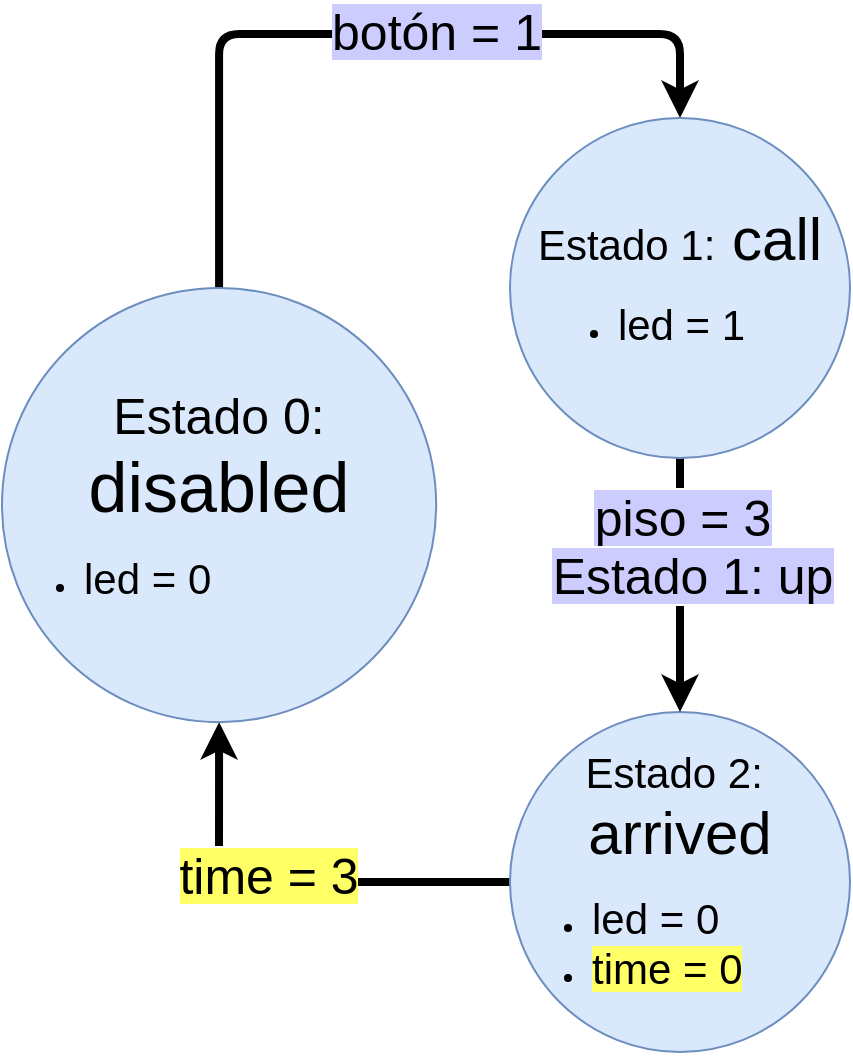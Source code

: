 <mxfile version="21.7.5" type="device">
  <diagram name="Página-1" id="UOuzWutej9CkiirfJg8X">
    <mxGraphModel dx="1035" dy="626" grid="0" gridSize="10" guides="1" tooltips="1" connect="1" arrows="1" fold="1" page="1" pageScale="1" pageWidth="1169" pageHeight="826" background="#FFFFFF" math="0" shadow="0">
      <root>
        <mxCell id="0" />
        <mxCell id="1" parent="0" />
        <mxCell id="-rgj0_NGWDCmzi-kIfTF-1" style="edgeStyle=elbowEdgeStyle;orthogonalLoop=1;jettySize=auto;html=1;exitX=0.5;exitY=1;exitDx=0;exitDy=0;strokeWidth=4;strokeColor=#000000;entryX=0.5;entryY=1;entryDx=0;entryDy=0;rounded=1;endSize=6;elbow=vertical;" parent="1" source="2LraSfVMXyIJ4m1ZJqNp-1" target="Y2K1yCl0AEh5lw_NVoEX-5" edge="1">
          <mxGeometry relative="1" as="geometry">
            <mxPoint x="158.54" y="222" as="sourcePoint" />
            <mxPoint x="465" y="142" as="targetPoint" />
            <Array as="points">
              <mxPoint x="330" y="102" />
            </Array>
          </mxGeometry>
        </mxCell>
        <mxCell id="-rgj0_NGWDCmzi-kIfTF-3" value="&lt;font color=&quot;#000000&quot; style=&quot;font-size: 25px; background-color: rgb(204, 204, 255);&quot;&gt;botón = 1&lt;/font&gt;" style="edgeLabel;html=1;align=center;verticalAlign=middle;resizable=0;points=[];fontSize=11;fontFamily=Helvetica;fontColor=default;" parent="-rgj0_NGWDCmzi-kIfTF-1" vertex="1" connectable="0">
          <mxGeometry x="-0.012" y="-20" relative="1" as="geometry">
            <mxPoint x="38" y="-22" as="offset" />
          </mxGeometry>
        </mxCell>
        <mxCell id="2LraSfVMXyIJ4m1ZJqNp-1" value="&lt;font style=&quot;&quot; color=&quot;#000000&quot;&gt;&lt;font style=&quot;font-size: 25px;&quot;&gt;Estado 0: &lt;/font&gt;&lt;font style=&quot;&quot;&gt;&lt;span style=&quot;font-size: 35px;&quot;&gt;disabled&lt;/span&gt;&lt;br&gt;&lt;ul style=&quot;&quot;&gt;&lt;li style=&quot;text-align: left;&quot;&gt;&lt;font style=&quot;font-size: 21px;&quot; color=&quot;#000000&quot;&gt;led = 0&lt;/font&gt;&lt;/li&gt;&lt;/ul&gt;&lt;/font&gt;&lt;/font&gt;" style="ellipse;whiteSpace=wrap;html=1;aspect=fixed;direction=west;fillColor=#dae8fc;strokeColor=#6c8ebf;align=center;" parent="1" vertex="1">
          <mxGeometry x="164" y="229" width="217.08" height="217.08" as="geometry" />
        </mxCell>
        <mxCell id="-rgj0_NGWDCmzi-kIfTF-10" style="edgeStyle=orthogonalEdgeStyle;shape=connector;curved=1;rounded=1;orthogonalLoop=1;jettySize=auto;html=1;exitX=0;exitY=1;exitDx=0;exitDy=0;entryX=0.5;entryY=1;entryDx=0;entryDy=0;labelBackgroundColor=default;strokeColor=#000000;strokeWidth=4;fontFamily=Helvetica;fontSize=11;fontColor=default;endArrow=classic;" parent="1" target="-rgj0_NGWDCmzi-kIfTF-6" edge="1">
          <mxGeometry relative="1" as="geometry">
            <Array as="points">
              <mxPoint x="827" y="102" />
              <mxPoint x="827" y="44" />
              <mxPoint x="971" y="44" />
              <mxPoint x="971" y="124" />
            </Array>
            <mxPoint x="523.104" y="101.896" as="sourcePoint" />
          </mxGeometry>
        </mxCell>
        <mxCell id="Y2K1yCl0AEh5lw_NVoEX-8" style="edgeStyle=orthogonalEdgeStyle;rounded=1;orthogonalLoop=1;jettySize=auto;html=1;exitX=1;exitY=0.5;exitDx=0;exitDy=0;entryX=0.5;entryY=0;entryDx=0;entryDy=0;strokeColor=#000000;strokeWidth=4;endSize=6;" edge="1" parent="1" source="2LraSfVMXyIJ4m1ZJqNp-7" target="2LraSfVMXyIJ4m1ZJqNp-1">
          <mxGeometry relative="1" as="geometry">
            <Array as="points">
              <mxPoint x="273" y="526" />
            </Array>
          </mxGeometry>
        </mxCell>
        <mxCell id="2LraSfVMXyIJ4m1ZJqNp-7" value="&lt;font color=&quot;#000000&quot;&gt;&lt;font style=&quot;font-size: 21px;&quot;&gt;Estado 2:&amp;nbsp; &lt;/font&gt;&lt;span style=&quot;font-size: 30px;&quot;&gt;arrived&lt;/span&gt;&lt;br&gt;&lt;ul style=&quot;&quot;&gt;&lt;li style=&quot;text-align: left;&quot;&gt;&lt;font style=&quot;font-size: 21px;&quot; color=&quot;#000000&quot;&gt;led = 0&lt;/font&gt;&lt;/li&gt;&lt;li style=&quot;text-align: left;&quot;&gt;&lt;font style=&quot;font-size: 21px; background-color: rgb(255, 255, 102);&quot; color=&quot;#000000&quot;&gt;time = 0&lt;/font&gt;&lt;/li&gt;&lt;/ul&gt;&lt;/font&gt;" style="ellipse;whiteSpace=wrap;html=1;aspect=fixed;direction=west;fillColor=#dae8fc;strokeColor=#6c8ebf;align=center;" parent="1" vertex="1">
          <mxGeometry x="418" y="441" width="170" height="170" as="geometry" />
        </mxCell>
        <mxCell id="Y2K1yCl0AEh5lw_NVoEX-1" value="&lt;font color=&quot;#000000&quot; style=&quot;font-size: 25px; background-color: rgb(255, 255, 102);&quot;&gt;time = 3&lt;/font&gt;" style="edgeLabel;html=1;align=center;verticalAlign=middle;resizable=0;points=[];fontSize=11;fontFamily=Helvetica;fontColor=default;" vertex="1" connectable="0" parent="1">
          <mxGeometry x="296.998" y="521.995" as="geometry" />
        </mxCell>
        <mxCell id="Y2K1yCl0AEh5lw_NVoEX-6" style="edgeStyle=orthogonalEdgeStyle;rounded=1;orthogonalLoop=1;jettySize=auto;html=1;exitX=0.5;exitY=0;exitDx=0;exitDy=0;entryX=0.5;entryY=1;entryDx=0;entryDy=0;strokeColor=#000000;strokeWidth=4;endSize=6;" edge="1" parent="1" source="Y2K1yCl0AEh5lw_NVoEX-5" target="2LraSfVMXyIJ4m1ZJqNp-7">
          <mxGeometry relative="1" as="geometry" />
        </mxCell>
        <mxCell id="Y2K1yCl0AEh5lw_NVoEX-5" value="&lt;font color=&quot;#000000&quot;&gt;&lt;font style=&quot;font-size: 21px;&quot;&gt;Estado 1:&lt;/font&gt;&lt;span style=&quot;font-size: 30px;&quot;&gt; call&lt;/span&gt;&lt;br&gt;&lt;ul style=&quot;&quot;&gt;&lt;li style=&quot;text-align: left;&quot;&gt;&lt;font style=&quot;font-size: 21px;&quot; color=&quot;#000000&quot;&gt;led = 1&lt;/font&gt;&lt;/li&gt;&lt;/ul&gt;&lt;/font&gt;" style="ellipse;whiteSpace=wrap;html=1;aspect=fixed;direction=west;fillColor=#dae8fc;strokeColor=#6c8ebf;align=center;" vertex="1" parent="1">
          <mxGeometry x="418" y="144" width="170" height="170" as="geometry" />
        </mxCell>
        <mxCell id="Y2K1yCl0AEh5lw_NVoEX-7" value="&lt;font color=&quot;#000000&quot; style=&quot;font-size: 25px; background-color: rgb(204, 204, 255);&quot;&gt;piso = 3&lt;/font&gt;" style="edgeLabel;html=1;align=center;verticalAlign=middle;resizable=0;points=[];fontSize=11;fontFamily=Helvetica;fontColor=default;" vertex="1" connectable="0" parent="1">
          <mxGeometry x="369.002" y="121.0" as="geometry">
            <mxPoint x="135" y="222" as="offset" />
          </mxGeometry>
        </mxCell>
        <mxCell id="Y2K1yCl0AEh5lw_NVoEX-9" value="&lt;font color=&quot;#000000&quot; style=&quot;font-size: 25px; background-color: rgb(204, 204, 255);&quot;&gt;Estado 1: up&lt;/font&gt;" style="edgeLabel;html=1;align=center;verticalAlign=middle;resizable=0;points=[];fontSize=11;fontFamily=Helvetica;fontColor=default;" vertex="1" connectable="0" parent="1">
          <mxGeometry x="374.002" y="150.0" as="geometry">
            <mxPoint x="135" y="222" as="offset" />
          </mxGeometry>
        </mxCell>
      </root>
    </mxGraphModel>
  </diagram>
</mxfile>
